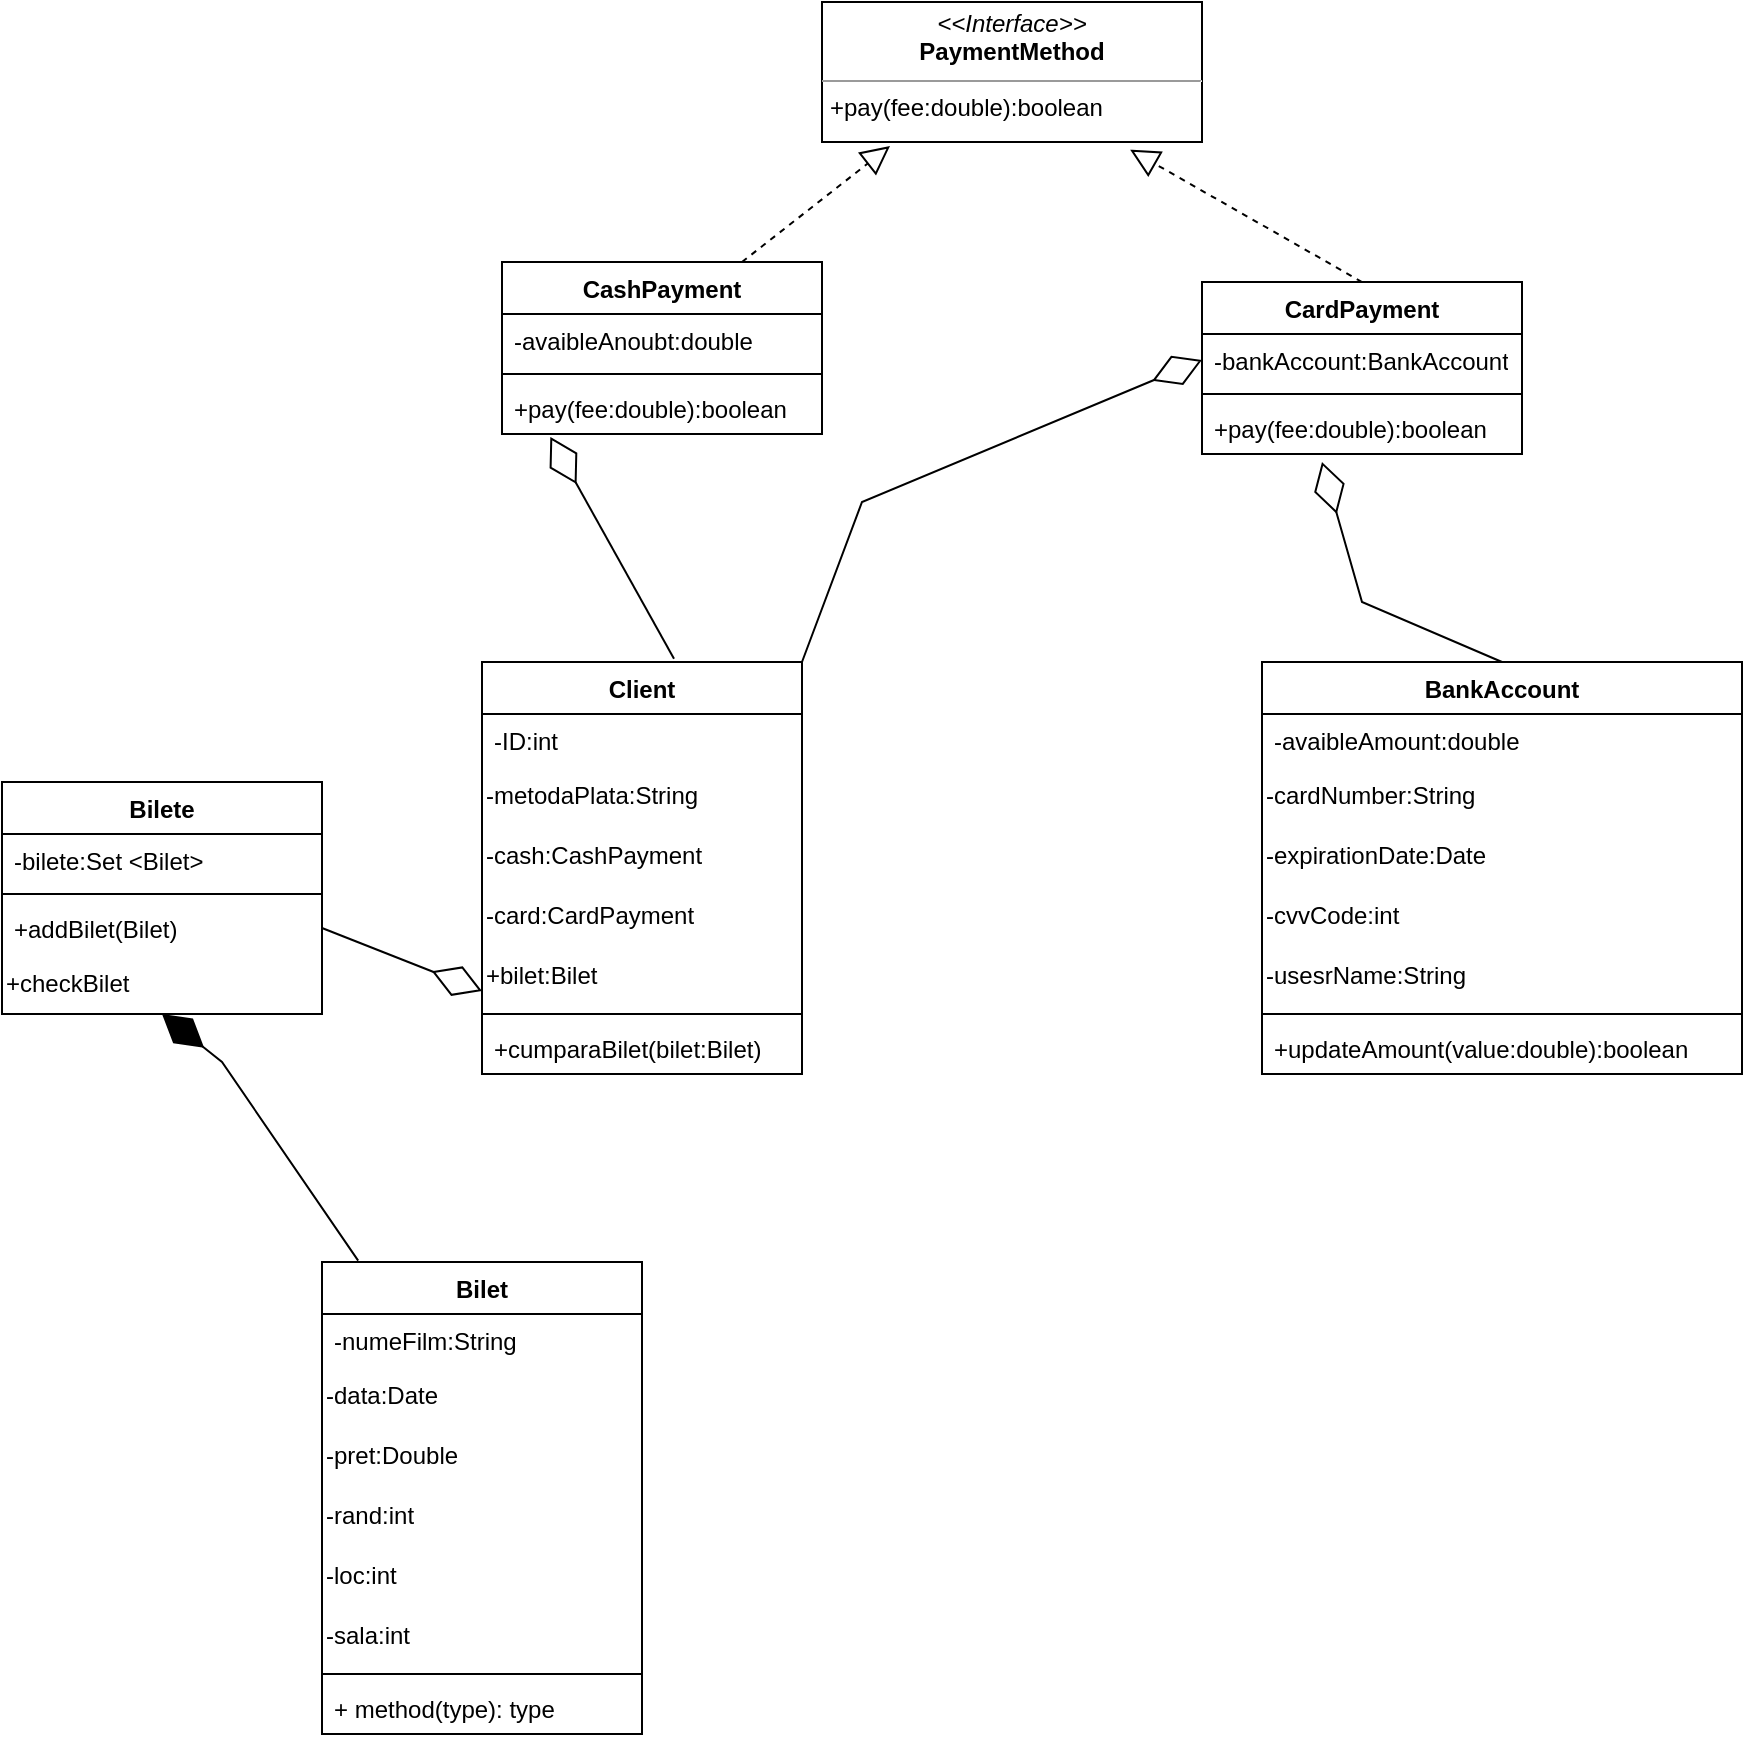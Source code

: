 <mxfile version="21.0.8" type="github">
  <diagram id="C5RBs43oDa-KdzZeNtuy" name="Page-1">
    <mxGraphModel dx="2050" dy="715" grid="1" gridSize="10" guides="1" tooltips="1" connect="1" arrows="1" fold="1" page="1" pageScale="1" pageWidth="827" pageHeight="1169" math="0" shadow="0">
      <root>
        <mxCell id="WIyWlLk6GJQsqaUBKTNV-0" />
        <mxCell id="WIyWlLk6GJQsqaUBKTNV-1" parent="WIyWlLk6GJQsqaUBKTNV-0" />
        <mxCell id="mIv4it_72GnSFzapXjmU-0" value="CashPayment" style="swimlane;fontStyle=1;align=center;verticalAlign=top;childLayout=stackLayout;horizontal=1;startSize=26;horizontalStack=0;resizeParent=1;resizeParentMax=0;resizeLast=0;collapsible=1;marginBottom=0;whiteSpace=wrap;html=1;" vertex="1" parent="WIyWlLk6GJQsqaUBKTNV-1">
          <mxGeometry x="230" y="190" width="160" height="86" as="geometry" />
        </mxCell>
        <mxCell id="mIv4it_72GnSFzapXjmU-1" value="-avaibleAnoubt:double" style="text;strokeColor=none;fillColor=none;align=left;verticalAlign=top;spacingLeft=4;spacingRight=4;overflow=hidden;rotatable=0;points=[[0,0.5],[1,0.5]];portConstraint=eastwest;whiteSpace=wrap;html=1;" vertex="1" parent="mIv4it_72GnSFzapXjmU-0">
          <mxGeometry y="26" width="160" height="26" as="geometry" />
        </mxCell>
        <mxCell id="mIv4it_72GnSFzapXjmU-2" value="" style="line;strokeWidth=1;fillColor=none;align=left;verticalAlign=middle;spacingTop=-1;spacingLeft=3;spacingRight=3;rotatable=0;labelPosition=right;points=[];portConstraint=eastwest;strokeColor=inherit;" vertex="1" parent="mIv4it_72GnSFzapXjmU-0">
          <mxGeometry y="52" width="160" height="8" as="geometry" />
        </mxCell>
        <mxCell id="mIv4it_72GnSFzapXjmU-3" value="+pay(fee:double):boolean" style="text;strokeColor=none;fillColor=none;align=left;verticalAlign=top;spacingLeft=4;spacingRight=4;overflow=hidden;rotatable=0;points=[[0,0.5],[1,0.5]];portConstraint=eastwest;whiteSpace=wrap;html=1;" vertex="1" parent="mIv4it_72GnSFzapXjmU-0">
          <mxGeometry y="60" width="160" height="26" as="geometry" />
        </mxCell>
        <mxCell id="mIv4it_72GnSFzapXjmU-5" value="&lt;p style=&quot;margin:0px;margin-top:4px;text-align:center;&quot;&gt;&lt;i&gt;&amp;lt;&amp;lt;Interface&amp;gt;&amp;gt;&lt;/i&gt;&lt;br&gt;&lt;b&gt;PaymentMethod&lt;/b&gt;&lt;/p&gt;&lt;hr size=&quot;1&quot;&gt;&lt;p style=&quot;margin:0px;margin-left:4px;&quot;&gt;+pay(fee:double):boolean&lt;/p&gt;" style="verticalAlign=top;align=left;overflow=fill;fontSize=12;fontFamily=Helvetica;html=1;whiteSpace=wrap;" vertex="1" parent="WIyWlLk6GJQsqaUBKTNV-1">
          <mxGeometry x="390" y="60" width="190" height="70" as="geometry" />
        </mxCell>
        <mxCell id="mIv4it_72GnSFzapXjmU-6" value="CardPayment" style="swimlane;fontStyle=1;align=center;verticalAlign=top;childLayout=stackLayout;horizontal=1;startSize=26;horizontalStack=0;resizeParent=1;resizeParentMax=0;resizeLast=0;collapsible=1;marginBottom=0;whiteSpace=wrap;html=1;" vertex="1" parent="WIyWlLk6GJQsqaUBKTNV-1">
          <mxGeometry x="580" y="200" width="160" height="86" as="geometry" />
        </mxCell>
        <mxCell id="mIv4it_72GnSFzapXjmU-7" value="-bankAccount:BankAccount" style="text;strokeColor=none;fillColor=none;align=left;verticalAlign=top;spacingLeft=4;spacingRight=4;overflow=hidden;rotatable=0;points=[[0,0.5],[1,0.5]];portConstraint=eastwest;whiteSpace=wrap;html=1;" vertex="1" parent="mIv4it_72GnSFzapXjmU-6">
          <mxGeometry y="26" width="160" height="26" as="geometry" />
        </mxCell>
        <mxCell id="mIv4it_72GnSFzapXjmU-8" value="" style="line;strokeWidth=1;fillColor=none;align=left;verticalAlign=middle;spacingTop=-1;spacingLeft=3;spacingRight=3;rotatable=0;labelPosition=right;points=[];portConstraint=eastwest;strokeColor=inherit;" vertex="1" parent="mIv4it_72GnSFzapXjmU-6">
          <mxGeometry y="52" width="160" height="8" as="geometry" />
        </mxCell>
        <mxCell id="mIv4it_72GnSFzapXjmU-9" value="+pay(fee:double):boolean" style="text;strokeColor=none;fillColor=none;align=left;verticalAlign=top;spacingLeft=4;spacingRight=4;overflow=hidden;rotatable=0;points=[[0,0.5],[1,0.5]];portConstraint=eastwest;whiteSpace=wrap;html=1;" vertex="1" parent="mIv4it_72GnSFzapXjmU-6">
          <mxGeometry y="60" width="160" height="26" as="geometry" />
        </mxCell>
        <mxCell id="mIv4it_72GnSFzapXjmU-10" value="Client" style="swimlane;fontStyle=1;align=center;verticalAlign=top;childLayout=stackLayout;horizontal=1;startSize=26;horizontalStack=0;resizeParent=1;resizeParentMax=0;resizeLast=0;collapsible=1;marginBottom=0;whiteSpace=wrap;html=1;" vertex="1" parent="WIyWlLk6GJQsqaUBKTNV-1">
          <mxGeometry x="220" y="390" width="160" height="206" as="geometry" />
        </mxCell>
        <mxCell id="mIv4it_72GnSFzapXjmU-11" value="-ID:int" style="text;strokeColor=none;fillColor=none;align=left;verticalAlign=top;spacingLeft=4;spacingRight=4;overflow=hidden;rotatable=0;points=[[0,0.5],[1,0.5]];portConstraint=eastwest;whiteSpace=wrap;html=1;" vertex="1" parent="mIv4it_72GnSFzapXjmU-10">
          <mxGeometry y="26" width="160" height="26" as="geometry" />
        </mxCell>
        <mxCell id="mIv4it_72GnSFzapXjmU-14" value="-metodaPlata:String" style="text;html=1;strokeColor=none;fillColor=none;align=left;verticalAlign=middle;whiteSpace=wrap;rounded=0;" vertex="1" parent="mIv4it_72GnSFzapXjmU-10">
          <mxGeometry y="52" width="160" height="30" as="geometry" />
        </mxCell>
        <mxCell id="mIv4it_72GnSFzapXjmU-15" value="-cash:CashPayment" style="text;html=1;strokeColor=none;fillColor=none;align=left;verticalAlign=middle;whiteSpace=wrap;rounded=0;" vertex="1" parent="mIv4it_72GnSFzapXjmU-10">
          <mxGeometry y="82" width="160" height="30" as="geometry" />
        </mxCell>
        <mxCell id="mIv4it_72GnSFzapXjmU-18" value="-card:CardPayment" style="text;html=1;strokeColor=none;fillColor=none;align=left;verticalAlign=middle;whiteSpace=wrap;rounded=0;" vertex="1" parent="mIv4it_72GnSFzapXjmU-10">
          <mxGeometry y="112" width="160" height="30" as="geometry" />
        </mxCell>
        <mxCell id="mIv4it_72GnSFzapXjmU-17" value="+bilet:Bilet" style="text;html=1;strokeColor=none;fillColor=none;align=left;verticalAlign=middle;whiteSpace=wrap;rounded=0;" vertex="1" parent="mIv4it_72GnSFzapXjmU-10">
          <mxGeometry y="142" width="160" height="30" as="geometry" />
        </mxCell>
        <mxCell id="mIv4it_72GnSFzapXjmU-12" value="" style="line;strokeWidth=1;fillColor=none;align=left;verticalAlign=middle;spacingTop=-1;spacingLeft=3;spacingRight=3;rotatable=0;labelPosition=right;points=[];portConstraint=eastwest;strokeColor=inherit;" vertex="1" parent="mIv4it_72GnSFzapXjmU-10">
          <mxGeometry y="172" width="160" height="8" as="geometry" />
        </mxCell>
        <mxCell id="mIv4it_72GnSFzapXjmU-13" value="+cumparaBilet(bilet:Bilet)" style="text;strokeColor=none;fillColor=none;align=left;verticalAlign=top;spacingLeft=4;spacingRight=4;overflow=hidden;rotatable=0;points=[[0,0.5],[1,0.5]];portConstraint=eastwest;whiteSpace=wrap;html=1;" vertex="1" parent="mIv4it_72GnSFzapXjmU-10">
          <mxGeometry y="180" width="160" height="26" as="geometry" />
        </mxCell>
        <mxCell id="mIv4it_72GnSFzapXjmU-19" value="" style="endArrow=diamondThin;endFill=0;endSize=24;html=1;rounded=0;exitX=0.6;exitY=-0.008;exitDx=0;exitDy=0;exitPerimeter=0;entryX=0.151;entryY=1.056;entryDx=0;entryDy=0;entryPerimeter=0;" edge="1" parent="WIyWlLk6GJQsqaUBKTNV-1" source="mIv4it_72GnSFzapXjmU-10" target="mIv4it_72GnSFzapXjmU-3">
          <mxGeometry width="160" relative="1" as="geometry">
            <mxPoint x="160" y="340" as="sourcePoint" />
            <mxPoint x="320" y="340" as="targetPoint" />
          </mxGeometry>
        </mxCell>
        <mxCell id="mIv4it_72GnSFzapXjmU-20" value="" style="endArrow=diamondThin;endFill=0;endSize=24;html=1;rounded=0;exitX=1;exitY=0;exitDx=0;exitDy=0;entryX=0;entryY=0.5;entryDx=0;entryDy=0;" edge="1" parent="WIyWlLk6GJQsqaUBKTNV-1" source="mIv4it_72GnSFzapXjmU-10" target="mIv4it_72GnSFzapXjmU-7">
          <mxGeometry width="160" relative="1" as="geometry">
            <mxPoint x="330" y="350" as="sourcePoint" />
            <mxPoint x="490" y="350" as="targetPoint" />
            <Array as="points">
              <mxPoint x="410" y="310" />
            </Array>
          </mxGeometry>
        </mxCell>
        <mxCell id="mIv4it_72GnSFzapXjmU-21" value="Bilet" style="swimlane;fontStyle=1;align=center;verticalAlign=top;childLayout=stackLayout;horizontal=1;startSize=26;horizontalStack=0;resizeParent=1;resizeParentMax=0;resizeLast=0;collapsible=1;marginBottom=0;whiteSpace=wrap;html=1;" vertex="1" parent="WIyWlLk6GJQsqaUBKTNV-1">
          <mxGeometry x="140" y="690" width="160" height="236" as="geometry" />
        </mxCell>
        <mxCell id="mIv4it_72GnSFzapXjmU-22" value="-numeFilm:String" style="text;strokeColor=none;fillColor=none;align=left;verticalAlign=top;spacingLeft=4;spacingRight=4;overflow=hidden;rotatable=0;points=[[0,0.5],[1,0.5]];portConstraint=eastwest;whiteSpace=wrap;html=1;" vertex="1" parent="mIv4it_72GnSFzapXjmU-21">
          <mxGeometry y="26" width="160" height="26" as="geometry" />
        </mxCell>
        <mxCell id="mIv4it_72GnSFzapXjmU-25" value="-data:Date" style="text;html=1;strokeColor=none;fillColor=none;align=left;verticalAlign=middle;whiteSpace=wrap;rounded=0;" vertex="1" parent="mIv4it_72GnSFzapXjmU-21">
          <mxGeometry y="52" width="160" height="30" as="geometry" />
        </mxCell>
        <mxCell id="mIv4it_72GnSFzapXjmU-26" value="-pret:Double" style="text;html=1;strokeColor=none;fillColor=none;align=left;verticalAlign=middle;whiteSpace=wrap;rounded=0;" vertex="1" parent="mIv4it_72GnSFzapXjmU-21">
          <mxGeometry y="82" width="160" height="30" as="geometry" />
        </mxCell>
        <mxCell id="mIv4it_72GnSFzapXjmU-27" value="-rand:int" style="text;html=1;strokeColor=none;fillColor=none;align=left;verticalAlign=middle;whiteSpace=wrap;rounded=0;" vertex="1" parent="mIv4it_72GnSFzapXjmU-21">
          <mxGeometry y="112" width="160" height="30" as="geometry" />
        </mxCell>
        <mxCell id="mIv4it_72GnSFzapXjmU-28" value="-loc:int" style="text;html=1;strokeColor=none;fillColor=none;align=left;verticalAlign=middle;whiteSpace=wrap;rounded=0;" vertex="1" parent="mIv4it_72GnSFzapXjmU-21">
          <mxGeometry y="142" width="160" height="30" as="geometry" />
        </mxCell>
        <mxCell id="mIv4it_72GnSFzapXjmU-29" value="-sala:int" style="text;html=1;strokeColor=none;fillColor=none;align=left;verticalAlign=middle;whiteSpace=wrap;rounded=0;" vertex="1" parent="mIv4it_72GnSFzapXjmU-21">
          <mxGeometry y="172" width="160" height="30" as="geometry" />
        </mxCell>
        <mxCell id="mIv4it_72GnSFzapXjmU-23" value="" style="line;strokeWidth=1;fillColor=none;align=left;verticalAlign=middle;spacingTop=-1;spacingLeft=3;spacingRight=3;rotatable=0;labelPosition=right;points=[];portConstraint=eastwest;strokeColor=inherit;" vertex="1" parent="mIv4it_72GnSFzapXjmU-21">
          <mxGeometry y="202" width="160" height="8" as="geometry" />
        </mxCell>
        <mxCell id="mIv4it_72GnSFzapXjmU-24" value="+ method(type): type" style="text;strokeColor=none;fillColor=none;align=left;verticalAlign=top;spacingLeft=4;spacingRight=4;overflow=hidden;rotatable=0;points=[[0,0.5],[1,0.5]];portConstraint=eastwest;whiteSpace=wrap;html=1;" vertex="1" parent="mIv4it_72GnSFzapXjmU-21">
          <mxGeometry y="210" width="160" height="26" as="geometry" />
        </mxCell>
        <mxCell id="mIv4it_72GnSFzapXjmU-30" value="" style="endArrow=diamondThin;endFill=0;endSize=24;html=1;rounded=0;exitX=1;exitY=0.5;exitDx=0;exitDy=0;entryX=0;entryY=0.75;entryDx=0;entryDy=0;" edge="1" parent="WIyWlLk6GJQsqaUBKTNV-1" source="mIv4it_72GnSFzapXjmU-45" target="mIv4it_72GnSFzapXjmU-17">
          <mxGeometry width="160" relative="1" as="geometry">
            <mxPoint x="180" y="650" as="sourcePoint" />
            <mxPoint x="340" y="650" as="targetPoint" />
          </mxGeometry>
        </mxCell>
        <mxCell id="mIv4it_72GnSFzapXjmU-31" value="BankAccount" style="swimlane;fontStyle=1;align=center;verticalAlign=top;childLayout=stackLayout;horizontal=1;startSize=26;horizontalStack=0;resizeParent=1;resizeParentMax=0;resizeLast=0;collapsible=1;marginBottom=0;whiteSpace=wrap;html=1;" vertex="1" parent="WIyWlLk6GJQsqaUBKTNV-1">
          <mxGeometry x="610" y="390" width="240" height="206" as="geometry" />
        </mxCell>
        <mxCell id="mIv4it_72GnSFzapXjmU-32" value="-avaibleAmount:double" style="text;strokeColor=none;fillColor=none;align=left;verticalAlign=top;spacingLeft=4;spacingRight=4;overflow=hidden;rotatable=0;points=[[0,0.5],[1,0.5]];portConstraint=eastwest;whiteSpace=wrap;html=1;" vertex="1" parent="mIv4it_72GnSFzapXjmU-31">
          <mxGeometry y="26" width="240" height="26" as="geometry" />
        </mxCell>
        <mxCell id="mIv4it_72GnSFzapXjmU-35" value="-cardNumber:String" style="text;html=1;strokeColor=none;fillColor=none;align=left;verticalAlign=middle;whiteSpace=wrap;rounded=0;" vertex="1" parent="mIv4it_72GnSFzapXjmU-31">
          <mxGeometry y="52" width="240" height="30" as="geometry" />
        </mxCell>
        <mxCell id="mIv4it_72GnSFzapXjmU-36" value="-expirationDate:Date" style="text;html=1;strokeColor=none;fillColor=none;align=left;verticalAlign=middle;whiteSpace=wrap;rounded=0;" vertex="1" parent="mIv4it_72GnSFzapXjmU-31">
          <mxGeometry y="82" width="240" height="30" as="geometry" />
        </mxCell>
        <mxCell id="mIv4it_72GnSFzapXjmU-37" value="-cvvCode:int" style="text;html=1;strokeColor=none;fillColor=none;align=left;verticalAlign=middle;whiteSpace=wrap;rounded=0;" vertex="1" parent="mIv4it_72GnSFzapXjmU-31">
          <mxGeometry y="112" width="240" height="30" as="geometry" />
        </mxCell>
        <mxCell id="mIv4it_72GnSFzapXjmU-38" value="-usesrName:String" style="text;html=1;strokeColor=none;fillColor=none;align=left;verticalAlign=middle;whiteSpace=wrap;rounded=0;" vertex="1" parent="mIv4it_72GnSFzapXjmU-31">
          <mxGeometry y="142" width="240" height="30" as="geometry" />
        </mxCell>
        <mxCell id="mIv4it_72GnSFzapXjmU-33" value="" style="line;strokeWidth=1;fillColor=none;align=left;verticalAlign=middle;spacingTop=-1;spacingLeft=3;spacingRight=3;rotatable=0;labelPosition=right;points=[];portConstraint=eastwest;strokeColor=inherit;" vertex="1" parent="mIv4it_72GnSFzapXjmU-31">
          <mxGeometry y="172" width="240" height="8" as="geometry" />
        </mxCell>
        <mxCell id="mIv4it_72GnSFzapXjmU-34" value="+updateAmount(value:double):boolean" style="text;strokeColor=none;fillColor=none;align=left;verticalAlign=top;spacingLeft=4;spacingRight=4;overflow=hidden;rotatable=0;points=[[0,0.5],[1,0.5]];portConstraint=eastwest;whiteSpace=wrap;html=1;" vertex="1" parent="mIv4it_72GnSFzapXjmU-31">
          <mxGeometry y="180" width="240" height="26" as="geometry" />
        </mxCell>
        <mxCell id="mIv4it_72GnSFzapXjmU-39" value="" style="endArrow=block;dashed=1;endFill=0;endSize=12;html=1;rounded=0;exitX=0.75;exitY=0;exitDx=0;exitDy=0;entryX=0.179;entryY=1.029;entryDx=0;entryDy=0;entryPerimeter=0;" edge="1" parent="WIyWlLk6GJQsqaUBKTNV-1" source="mIv4it_72GnSFzapXjmU-0" target="mIv4it_72GnSFzapXjmU-5">
          <mxGeometry width="160" relative="1" as="geometry">
            <mxPoint x="360" y="150" as="sourcePoint" />
            <mxPoint x="520" y="150" as="targetPoint" />
          </mxGeometry>
        </mxCell>
        <mxCell id="mIv4it_72GnSFzapXjmU-40" value="" style="endArrow=block;dashed=1;endFill=0;endSize=12;html=1;rounded=0;exitX=0.5;exitY=0;exitDx=0;exitDy=0;entryX=0.811;entryY=1.055;entryDx=0;entryDy=0;entryPerimeter=0;" edge="1" parent="WIyWlLk6GJQsqaUBKTNV-1" source="mIv4it_72GnSFzapXjmU-6" target="mIv4it_72GnSFzapXjmU-5">
          <mxGeometry width="160" relative="1" as="geometry">
            <mxPoint x="570" y="190" as="sourcePoint" />
            <mxPoint x="644" y="132" as="targetPoint" />
          </mxGeometry>
        </mxCell>
        <mxCell id="mIv4it_72GnSFzapXjmU-41" value="" style="endArrow=diamondThin;endFill=0;endSize=24;html=1;rounded=0;exitX=0.5;exitY=0;exitDx=0;exitDy=0;entryX=0.375;entryY=1.154;entryDx=0;entryDy=0;entryPerimeter=0;" edge="1" parent="WIyWlLk6GJQsqaUBKTNV-1" source="mIv4it_72GnSFzapXjmU-31" target="mIv4it_72GnSFzapXjmU-9">
          <mxGeometry width="160" relative="1" as="geometry">
            <mxPoint x="580" y="451" as="sourcePoint" />
            <mxPoint x="640" y="300" as="targetPoint" />
            <Array as="points">
              <mxPoint x="660" y="360" />
            </Array>
          </mxGeometry>
        </mxCell>
        <mxCell id="mIv4it_72GnSFzapXjmU-42" value="Bilete" style="swimlane;fontStyle=1;align=center;verticalAlign=top;childLayout=stackLayout;horizontal=1;startSize=26;horizontalStack=0;resizeParent=1;resizeParentMax=0;resizeLast=0;collapsible=1;marginBottom=0;whiteSpace=wrap;html=1;" vertex="1" parent="WIyWlLk6GJQsqaUBKTNV-1">
          <mxGeometry x="-20" y="450" width="160" height="116" as="geometry" />
        </mxCell>
        <mxCell id="mIv4it_72GnSFzapXjmU-43" value="-bilete:Set &amp;lt;Bilet&amp;gt;" style="text;strokeColor=none;fillColor=none;align=left;verticalAlign=top;spacingLeft=4;spacingRight=4;overflow=hidden;rotatable=0;points=[[0,0.5],[1,0.5]];portConstraint=eastwest;whiteSpace=wrap;html=1;" vertex="1" parent="mIv4it_72GnSFzapXjmU-42">
          <mxGeometry y="26" width="160" height="26" as="geometry" />
        </mxCell>
        <mxCell id="mIv4it_72GnSFzapXjmU-44" value="" style="line;strokeWidth=1;fillColor=none;align=left;verticalAlign=middle;spacingTop=-1;spacingLeft=3;spacingRight=3;rotatable=0;labelPosition=right;points=[];portConstraint=eastwest;strokeColor=inherit;" vertex="1" parent="mIv4it_72GnSFzapXjmU-42">
          <mxGeometry y="52" width="160" height="8" as="geometry" />
        </mxCell>
        <mxCell id="mIv4it_72GnSFzapXjmU-45" value="+addBilet(Bilet)" style="text;strokeColor=none;fillColor=none;align=left;verticalAlign=top;spacingLeft=4;spacingRight=4;overflow=hidden;rotatable=0;points=[[0,0.5],[1,0.5]];portConstraint=eastwest;whiteSpace=wrap;html=1;" vertex="1" parent="mIv4it_72GnSFzapXjmU-42">
          <mxGeometry y="60" width="160" height="26" as="geometry" />
        </mxCell>
        <mxCell id="mIv4it_72GnSFzapXjmU-47" value="+checkBilet" style="text;html=1;strokeColor=none;fillColor=none;align=left;verticalAlign=middle;whiteSpace=wrap;rounded=0;" vertex="1" parent="mIv4it_72GnSFzapXjmU-42">
          <mxGeometry y="86" width="160" height="30" as="geometry" />
        </mxCell>
        <mxCell id="mIv4it_72GnSFzapXjmU-46" value="" style="endArrow=diamondThin;endFill=1;endSize=24;html=1;rounded=0;exitX=0.113;exitY=-0.003;exitDx=0;exitDy=0;exitPerimeter=0;entryX=0.5;entryY=1;entryDx=0;entryDy=0;" edge="1" parent="WIyWlLk6GJQsqaUBKTNV-1" source="mIv4it_72GnSFzapXjmU-21" target="mIv4it_72GnSFzapXjmU-47">
          <mxGeometry width="160" relative="1" as="geometry">
            <mxPoint x="30" y="610" as="sourcePoint" />
            <mxPoint x="105" y="537" as="targetPoint" />
            <Array as="points">
              <mxPoint x="90" y="590" />
            </Array>
          </mxGeometry>
        </mxCell>
      </root>
    </mxGraphModel>
  </diagram>
</mxfile>
